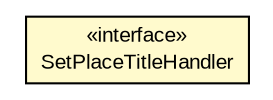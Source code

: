 #!/usr/local/bin/dot
#
# Class diagram 
# Generated by UMLGraph version R5_6-24-gf6e263 (http://www.umlgraph.org/)
#

digraph G {
	edge [fontname="arial",fontsize=10,labelfontname="arial",labelfontsize=10];
	node [fontname="arial",fontsize=10,shape=plaintext];
	nodesep=0.25;
	ranksep=0.5;
	rankdir=LR;
	// com.gwtplatform.mvp.client.proxy.SetPlaceTitleHandler
	c489535 [label=<<table title="com.gwtplatform.mvp.client.proxy.SetPlaceTitleHandler" border="0" cellborder="1" cellspacing="0" cellpadding="2" port="p" bgcolor="lemonChiffon" href="./SetPlaceTitleHandler.html">
		<tr><td><table border="0" cellspacing="0" cellpadding="1">
<tr><td align="center" balign="center"> &#171;interface&#187; </td></tr>
<tr><td align="center" balign="center"> SetPlaceTitleHandler </td></tr>
		</table></td></tr>
		</table>>, URL="./SetPlaceTitleHandler.html", fontname="arial", fontcolor="black", fontsize=10.0];
}

